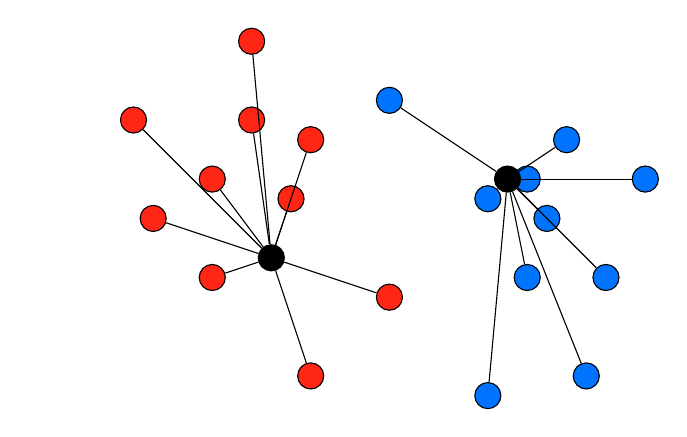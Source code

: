 \tikzstyle{none}=[inner sep=0pt]
\definecolor{hexcolor0x0074ff}{rgb}{0.000,0.455,1.000}
\definecolor{hexcolor0xff2615}{rgb}{1.000,0.149,0.082}

\definecolor{myblack}{rgb}{0.000,0.000,0.000}
\definecolor{mywhite}{rgb}{1.000,1.000,1.000}

\tikzstyle{sp}=[circle,fill=myblack,draw=myblack, scale=1]
\tikzstyle{setA}=[circle,fill=hexcolor0x0074ff,draw=myblack]
\tikzstyle{setB}=[circle,fill=hexcolor0xff2615,draw=myblack]
\tikzstyle{setC}=[circle,fill=mywhite,draw=myblack]
\tikzstyle{node}=[circle,fill=mywhite,draw=myblack,scale=.1]

\begin{tikzpicture}
		\node [style=setB] (0) at (-1.75, 1.75) {};
		\node [style=setB] (1) at (-3, 0.5) {};
		\node [style=setA] (2) at (0,2) {};
		\node [style=setB] (3) at (-1.25, 0.75) {};
		\node [style=setB] (4) at (-2.25, 1) {};
		\node [style=setB] (5) at (-3.25, 1.75) {};
		\node [style=setB] (6) at (-1.75, 2.75) {};
		\node [style=setB] (7) at (-1, 1.5) {};
		\node [style=setA] (8) at (2.25, 1.5) {};
		\node [style=setA] (9) at (1.25, 0.75) {};
		\node [style=setA] (10) at (2.75, -0.25) {};
		\node [style=setB] (11) at (0,-0.5) {};
		\node [style=setA] (12) at (3.25, 1) {};
		\node [style=setA] (13) at (2, 0.5) {};
		\node [style=setA] (14) at (2.5, -1.5) {};
		\node [style=setB] (15) at (-1,-1.5) {};
		\node [style=setA] (16) at (1.25, -1.75) {};
		\node [style=setA] (17) at (1.75, -0.25) {};
		\node [style=setB] (18) at (-2.25, -0.25) {};
		\node [style=setA] (19) at (1.75, 1) {};
		
\node [sp] (v1) at (-1.5,0) {};
\node [sp] (v4) at (1.5,1) {};

\draw  (v1) edge (3);
\draw  (7) edge (v1);
\draw  (0) edge (v1);
\draw  (4) edge (v1);
\draw  (1) edge (v1);
\draw  (5) edge (v1);
\draw  (6) edge (v1);
\draw  (18) edge (v1);
\draw  (15) edge (v1);
\draw  (11) edge (v1);
\draw  (2) edge (v4);
\draw  (9) edge (v4);
\draw  (19) edge (v4);
\draw  (8) edge (v4);
\draw  (12) edge (v4);
\draw  (13) edge (v4);
\draw  (10) edge (v4);
\draw  (17) edge (v4);
\draw  (16) edge (v4);
\draw  (14) edge (v4);
\end{tikzpicture}
